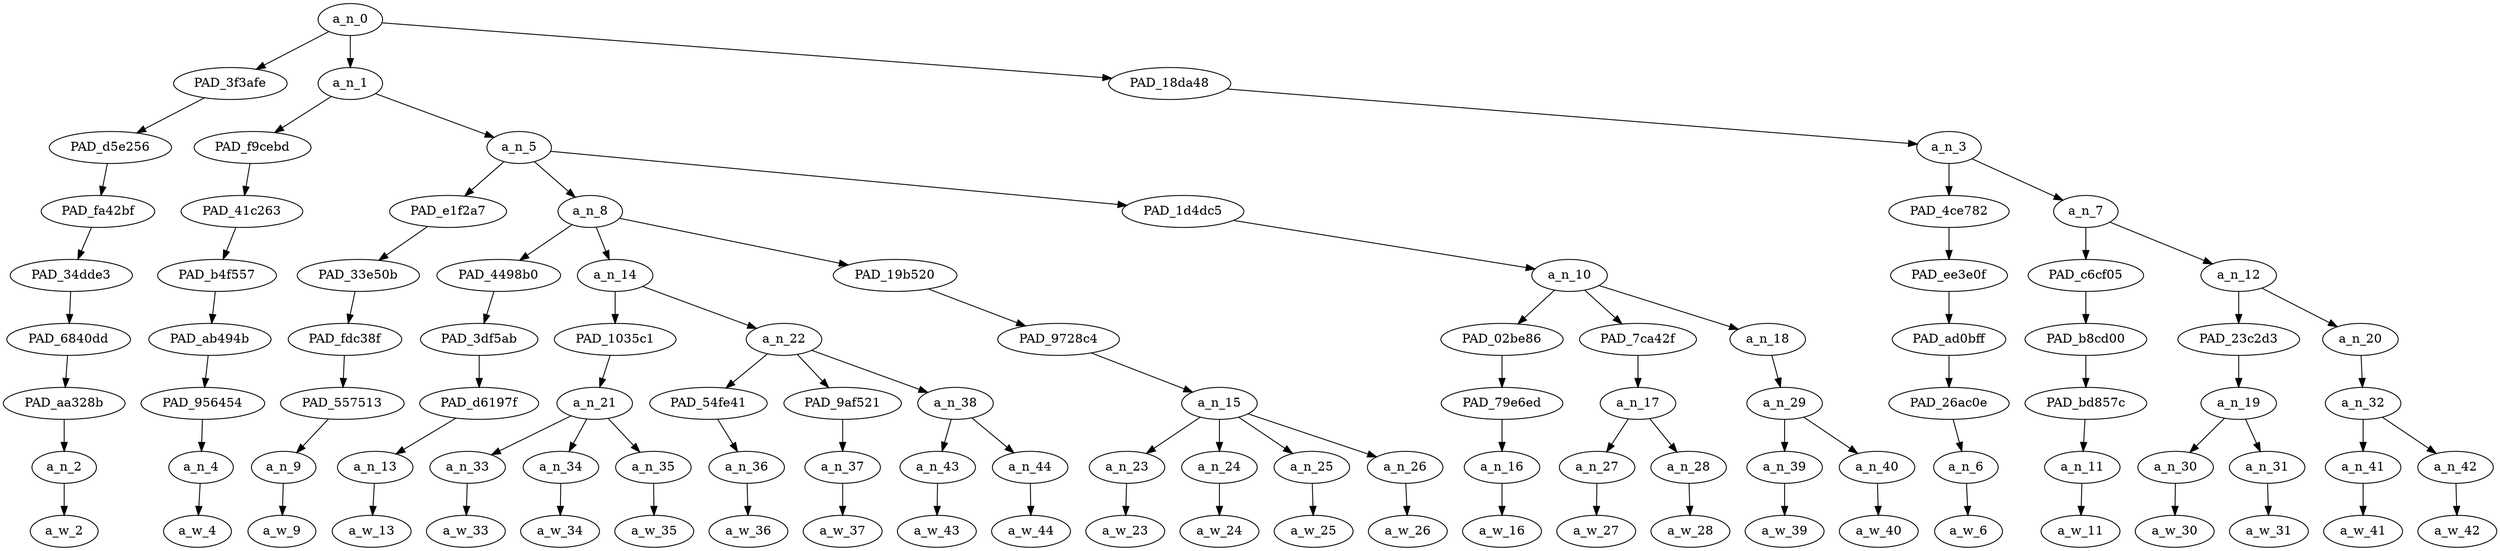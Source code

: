 strict digraph "" {
	a_n_0	[div_dir=1,
		index=0,
		level=8,
		pos="15.265432098765432,8!",
		text_span="[0, 1, 2, 3, 4, 5, 6, 7, 8, 9, 10, 11, 12, 13, 14, 15, 16, 17, 18, 19, 20, 21, 22, 23, 24, 25]",
		value=1.00000002];
	PAD_3f3afe	[div_dir=1,
		index=1,
		level=7,
		pos="19.0,7!",
		text_span="[19]",
		value=0.02938982];
	a_n_0 -> PAD_3f3afe;
	a_n_1	[div_dir=1,
		index=0,
		level=7,
		pos="5.671296296296297,7!",
		text_span="[0, 1, 2, 3, 4, 5, 6, 7, 8, 9, 10, 11, 12, 13, 14, 15, 16, 17, 18]",
		value=0.82595635];
	a_n_0 -> a_n_1;
	PAD_18da48	[div_dir=1,
		index=2,
		level=7,
		pos="21.125,7!",
		text_span="[20, 21, 22, 23, 24, 25]",
		value=0.14392258];
	a_n_0 -> PAD_18da48;
	PAD_d5e256	[div_dir=1,
		index=2,
		level=6,
		pos="19.0,6!",
		text_span="[19]",
		value=0.02938982];
	PAD_3f3afe -> PAD_d5e256;
	PAD_fa42bf	[div_dir=1,
		index=4,
		level=5,
		pos="19.0,5!",
		text_span="[19]",
		value=0.02938982];
	PAD_d5e256 -> PAD_fa42bf;
	PAD_34dde3	[div_dir=1,
		index=6,
		level=4,
		pos="19.0,4!",
		text_span="[19]",
		value=0.02938982];
	PAD_fa42bf -> PAD_34dde3;
	PAD_6840dd	[div_dir=1,
		index=9,
		level=3,
		pos="19.0,3!",
		text_span="[19]",
		value=0.02938982];
	PAD_34dde3 -> PAD_6840dd;
	PAD_aa328b	[div_dir=1,
		index=11,
		level=2,
		pos="19.0,2!",
		text_span="[19]",
		value=0.02938982];
	PAD_6840dd -> PAD_aa328b;
	a_n_2	[div_dir=1,
		index=19,
		level=1,
		pos="19.0,1!",
		text_span="[19]",
		value=0.02938982];
	PAD_aa328b -> a_n_2;
	a_w_2	[div_dir=0,
		index=19,
		level=0,
		pos="19,0!",
		text_span="[19]",
		value=and];
	a_n_2 -> a_w_2;
	PAD_f9cebd	[div_dir=1,
		index=0,
		level=6,
		pos="0.0,6!",
		text_span="[0]",
		value=0.08622281];
	a_n_1 -> PAD_f9cebd;
	a_n_5	[div_dir=1,
		index=1,
		level=6,
		pos="11.342592592592593,6!",
		text_span="[1, 2, 3, 4, 5, 6, 7, 8, 9, 10, 11, 12, 13, 14, 15, 16, 17, 18]",
		value=0.73899802];
	a_n_1 -> a_n_5;
	PAD_41c263	[div_dir=1,
		index=0,
		level=5,
		pos="0.0,5!",
		text_span="[0]",
		value=0.08622281];
	PAD_f9cebd -> PAD_41c263;
	PAD_b4f557	[div_dir=1,
		index=0,
		level=4,
		pos="0.0,4!",
		text_span="[0]",
		value=0.08622281];
	PAD_41c263 -> PAD_b4f557;
	PAD_ab494b	[div_dir=1,
		index=0,
		level=3,
		pos="0.0,3!",
		text_span="[0]",
		value=0.08622281];
	PAD_b4f557 -> PAD_ab494b;
	PAD_956454	[div_dir=1,
		index=0,
		level=2,
		pos="0.0,2!",
		text_span="[0]",
		value=0.08622281];
	PAD_ab494b -> PAD_956454;
	a_n_4	[div_dir=1,
		index=0,
		level=1,
		pos="0.0,1!",
		text_span="[0]",
		value=0.08622281];
	PAD_956454 -> a_n_4;
	a_w_4	[div_dir=0,
		index=0,
		level=0,
		pos="0,0!",
		text_span="[0]",
		value=zuckerberg];
	a_n_4 -> a_w_4;
	PAD_e1f2a7	[div_dir=1,
		index=2,
		level=5,
		pos="13.0,5!",
		text_span="[13]",
		value=0.01909840];
	a_n_5 -> PAD_e1f2a7;
	a_n_8	[div_dir=1,
		index=1,
		level=5,
		pos="5.361111111111112,5!",
		text_span="[1, 2, 3, 4, 5, 6, 7, 8, 9, 10, 11, 12]",
		value=0.46930362];
	a_n_5 -> a_n_8;
	PAD_1d4dc5	[div_dir=1,
		index=3,
		level=5,
		pos="15.666666666666666,5!",
		text_span="[14, 15, 16, 17, 18]",
		value=0.24987407];
	a_n_5 -> PAD_1d4dc5;
	PAD_33e50b	[div_dir=1,
		index=4,
		level=4,
		pos="13.0,4!",
		text_span="[13]",
		value=0.01909840];
	PAD_e1f2a7 -> PAD_33e50b;
	PAD_fdc38f	[div_dir=1,
		index=5,
		level=3,
		pos="13.0,3!",
		text_span="[13]",
		value=0.01909840];
	PAD_33e50b -> PAD_fdc38f;
	PAD_557513	[div_dir=1,
		index=7,
		level=2,
		pos="13.0,2!",
		text_span="[13]",
		value=0.01909840];
	PAD_fdc38f -> PAD_557513;
	a_n_9	[div_dir=1,
		index=13,
		level=1,
		pos="13.0,1!",
		text_span="[13]",
		value=0.01909840];
	PAD_557513 -> a_n_9;
	a_w_9	[div_dir=0,
		index=13,
		level=0,
		pos="13,0!",
		text_span="[13]",
		value=but];
	a_n_9 -> a_w_9;
	PAD_4498b0	[div_dir=1,
		index=1,
		level=4,
		pos="1.0,4!",
		text_span="[1]",
		value=0.03480671];
	a_n_8 -> PAD_4498b0;
	a_n_14	[div_dir=1,
		index=2,
		level=4,
		pos="4.583333333333334,4!",
		text_span="[2, 3, 4, 5, 6, 7, 8]",
		value=0.23261768];
	a_n_8 -> a_n_14;
	PAD_19b520	[div_dir=1,
		index=3,
		level=4,
		pos="10.5,4!",
		text_span="[9, 10, 11, 12]",
		value=0.20130243];
	a_n_8 -> PAD_19b520;
	PAD_3df5ab	[div_dir=1,
		index=1,
		level=3,
		pos="1.0,3!",
		text_span="[1]",
		value=0.03480671];
	PAD_4498b0 -> PAD_3df5ab;
	PAD_d6197f	[div_dir=1,
		index=1,
		level=2,
		pos="1.0,2!",
		text_span="[1]",
		value=0.03480671];
	PAD_3df5ab -> PAD_d6197f;
	a_n_13	[div_dir=1,
		index=1,
		level=1,
		pos="1.0,1!",
		text_span="[1]",
		value=0.03480671];
	PAD_d6197f -> a_n_13;
	a_w_13	[div_dir=0,
		index=1,
		level=0,
		pos="1,0!",
		text_span="[1]",
		value=loves];
	a_n_13 -> a_w_13;
	PAD_1035c1	[div_dir=1,
		index=2,
		level=3,
		pos="3.0,3!",
		text_span="[2, 3, 4]",
		value=0.09885249];
	a_n_14 -> PAD_1035c1;
	a_n_22	[div_dir=1,
		index=3,
		level=3,
		pos="6.166666666666667,3!",
		text_span="[5, 6, 7, 8]",
		value=0.13341759];
	a_n_14 -> a_n_22;
	a_n_21	[div_dir=1,
		index=2,
		level=2,
		pos="3.0,2!",
		text_span="[2, 3, 4]",
		value=0.09885249];
	PAD_1035c1 -> a_n_21;
	a_n_33	[div_dir=1,
		index=2,
		level=1,
		pos="2.0,1!",
		text_span="[2]",
		value=0.03334724];
	a_n_21 -> a_n_33;
	a_n_34	[div_dir=-1,
		index=3,
		level=1,
		pos="3.0,1!",
		text_span="[3]",
		value=0.03327734];
	a_n_21 -> a_n_34;
	a_n_35	[div_dir=1,
		index=4,
		level=1,
		pos="4.0,1!",
		text_span="[4]",
		value=0.03199882];
	a_n_21 -> a_n_35;
	a_w_33	[div_dir=0,
		index=2,
		level=0,
		pos="2,0!",
		text_span="[2]",
		value=live];
	a_n_33 -> a_w_33;
	a_w_34	[div_dir=0,
		index=3,
		level=0,
		pos="3,0!",
		text_span="[3]",
		value=streamed];
	a_n_34 -> a_w_34;
	a_w_35	[div_dir=0,
		index=4,
		level=0,
		pos="4,0!",
		text_span="[4]",
		value=violence];
	a_n_35 -> a_w_35;
	PAD_54fe41	[div_dir=1,
		index=3,
		level=2,
		pos="5.0,2!",
		text_span="[5]",
		value=0.02071852];
	a_n_22 -> PAD_54fe41;
	PAD_9af521	[div_dir=1,
		index=4,
		level=2,
		pos="6.0,2!",
		text_span="[6]",
		value=0.01907557];
	a_n_22 -> PAD_9af521;
	a_n_38	[div_dir=1,
		index=5,
		level=2,
		pos="7.5,2!",
		text_span="[7, 8]",
		value=0.09336007];
	a_n_22 -> a_n_38;
	a_n_36	[div_dir=1,
		index=5,
		level=1,
		pos="5.0,1!",
		text_span="[5]",
		value=0.02071852];
	PAD_54fe41 -> a_n_36;
	a_w_36	[div_dir=0,
		index=5,
		level=0,
		pos="5,0!",
		text_span="[5]",
		value=such];
	a_n_36 -> a_w_36;
	a_n_37	[div_dir=1,
		index=6,
		level=1,
		pos="6.0,1!",
		text_span="[6]",
		value=0.01907557];
	PAD_9af521 -> a_n_37;
	a_w_37	[div_dir=0,
		index=6,
		level=0,
		pos="6,0!",
		text_span="[6]",
		value=as];
	a_n_37 -> a_w_37;
	a_n_43	[div_dir=1,
		index=7,
		level=1,
		pos="7.0,1!",
		text_span="[7]",
		value=0.03447235];
	a_n_38 -> a_n_43;
	a_n_44	[div_dir=1,
		index=8,
		level=1,
		pos="8.0,1!",
		text_span="[8]",
		value=0.05867716];
	a_n_38 -> a_n_44;
	a_w_43	[div_dir=0,
		index=7,
		level=0,
		pos="7,0!",
		text_span="[7]",
		value=gang];
	a_n_43 -> a_w_43;
	a_w_44	[div_dir=0,
		index=8,
		level=0,
		pos="8,0!",
		text_span="[8]",
		value=rapes];
	a_n_44 -> a_w_44;
	PAD_9728c4	[div_dir=1,
		index=4,
		level=3,
		pos="10.5,3!",
		text_span="[9, 10, 11, 12]",
		value=0.20130243];
	PAD_19b520 -> PAD_9728c4;
	a_n_15	[div_dir=1,
		index=6,
		level=2,
		pos="10.5,2!",
		text_span="[9, 10, 11, 12]",
		value=0.20130243];
	PAD_9728c4 -> a_n_15;
	a_n_23	[div_dir=1,
		index=9,
		level=1,
		pos="9.0,1!",
		text_span="[9]",
		value=0.02073380];
	a_n_15 -> a_n_23;
	a_n_24	[div_dir=-1,
		index=10,
		level=1,
		pos="10.0,1!",
		text_span="[10]",
		value=0.05467317];
	a_n_15 -> a_n_24;
	a_n_25	[div_dir=1,
		index=11,
		level=1,
		pos="11.0,1!",
		text_span="[11]",
		value=0.05534719];
	a_n_15 -> a_n_25;
	a_n_26	[div_dir=1,
		index=12,
		level=1,
		pos="12.0,1!",
		text_span="[12]",
		value=0.07010438];
	a_n_15 -> a_n_26;
	a_w_23	[div_dir=0,
		index=9,
		level=0,
		pos="9,0!",
		text_span="[9]",
		value=the];
	a_n_23 -> a_w_23;
	a_w_24	[div_dir=0,
		index=10,
		level=0,
		pos="10,0!",
		text_span="[10]",
		value=pitiful];
	a_n_24 -> a_w_24;
	a_w_25	[div_dir=0,
		index=11,
		level=0,
		pos="11,0!",
		text_span="[11]",
		value=jew];
	a_n_25 -> a_w_25;
	a_w_26	[div_dir=0,
		index=12,
		level=0,
		pos="12,0!",
		text_span="[12]",
		value=cunt];
	a_n_26 -> a_w_26;
	a_n_10	[div_dir=1,
		index=5,
		level=4,
		pos="15.666666666666666,4!",
		text_span="[14, 15, 16, 17, 18]",
		value=0.24987407];
	PAD_1d4dc5 -> a_n_10;
	PAD_02be86	[div_dir=1,
		index=6,
		level=3,
		pos="14.0,3!",
		text_span="[14]",
		value=0.02473548];
	a_n_10 -> PAD_02be86;
	PAD_7ca42f	[div_dir=1,
		index=7,
		level=3,
		pos="15.5,3!",
		text_span="[15, 16]",
		value=0.11804139];
	a_n_10 -> PAD_7ca42f;
	a_n_18	[div_dir=1,
		index=8,
		level=3,
		pos="17.5,3!",
		text_span="[17, 18]",
		value=0.10663751];
	a_n_10 -> a_n_18;
	PAD_79e6ed	[div_dir=1,
		index=8,
		level=2,
		pos="14.0,2!",
		text_span="[14]",
		value=0.02473548];
	PAD_02be86 -> PAD_79e6ed;
	a_n_16	[div_dir=1,
		index=14,
		level=1,
		pos="14.0,1!",
		text_span="[14]",
		value=0.02473548];
	PAD_79e6ed -> a_n_16;
	a_w_16	[div_dir=0,
		index=14,
		level=0,
		pos="14,0!",
		text_span="[14]",
		value=call];
	a_n_16 -> a_w_16;
	a_n_17	[div_dir=1,
		index=9,
		level=2,
		pos="15.5,2!",
		text_span="[15, 16]",
		value=0.11804139];
	PAD_7ca42f -> a_n_17;
	a_n_27	[div_dir=-1,
		index=15,
		level=1,
		pos="15.0,1!",
		text_span="[15]",
		value=0.02575884];
	a_n_17 -> a_n_27;
	a_n_28	[div_dir=1,
		index=16,
		level=1,
		pos="16.0,1!",
		text_span="[16]",
		value=0.09194809];
	a_n_17 -> a_n_28;
	a_w_27	[div_dir=0,
		index=15,
		level=0,
		pos="15,0!",
		text_span="[15]",
		value=a];
	a_n_27 -> a_w_27;
	a_w_28	[div_dir=0,
		index=16,
		level=0,
		pos="16,0!",
		text_span="[16]",
		value=wetback];
	a_n_28 -> a_w_28;
	a_n_29	[div_dir=1,
		index=10,
		level=2,
		pos="17.5,2!",
		text_span="[17, 18]",
		value=0.10632673];
	a_n_18 -> a_n_29;
	a_n_39	[div_dir=1,
		index=17,
		level=1,
		pos="17.0,1!",
		text_span="[17]",
		value=0.03082933];
	a_n_29 -> a_n_39;
	a_n_40	[div_dir=1,
		index=18,
		level=1,
		pos="18.0,1!",
		text_span="[18]",
		value=0.07518662];
	a_n_29 -> a_n_40;
	a_w_39	[div_dir=0,
		index=17,
		level=0,
		pos="17,0!",
		text_span="[17]",
		value=a1];
	a_n_39 -> a_w_39;
	a_w_40	[div_dir=0,
		index=18,
		level=0,
		pos="18,0!",
		text_span="[18]",
		value=wetback1];
	a_n_40 -> a_w_40;
	a_n_3	[div_dir=1,
		index=3,
		level=6,
		pos="21.125,6!",
		text_span="[20, 21, 22, 23, 24, 25]",
		value=0.14392258];
	PAD_18da48 -> a_n_3;
	PAD_4ce782	[div_dir=1,
		index=5,
		level=5,
		pos="20.0,5!",
		text_span="[20]",
		value=0.02109895];
	a_n_3 -> PAD_4ce782;
	a_n_7	[div_dir=1,
		index=6,
		level=5,
		pos="22.25,5!",
		text_span="[21, 22, 23, 24, 25]",
		value=0.12266226];
	a_n_3 -> a_n_7;
	PAD_ee3e0f	[div_dir=1,
		index=7,
		level=4,
		pos="20.0,4!",
		text_span="[20]",
		value=0.02109895];
	PAD_4ce782 -> PAD_ee3e0f;
	PAD_ad0bff	[div_dir=1,
		index=10,
		level=3,
		pos="20.0,3!",
		text_span="[20]",
		value=0.02109895];
	PAD_ee3e0f -> PAD_ad0bff;
	PAD_26ac0e	[div_dir=1,
		index=12,
		level=2,
		pos="20.0,2!",
		text_span="[20]",
		value=0.02109895];
	PAD_ad0bff -> PAD_26ac0e;
	a_n_6	[div_dir=1,
		index=20,
		level=1,
		pos="20.0,1!",
		text_span="[20]",
		value=0.02109895];
	PAD_26ac0e -> a_n_6;
	a_w_6	[div_dir=0,
		index=20,
		level=0,
		pos="20,0!",
		text_span="[20]",
		value=you];
	a_n_6 -> a_w_6;
	PAD_c6cf05	[div_dir=1,
		index=8,
		level=4,
		pos="21.0,4!",
		text_span="[21]",
		value=0.01979529];
	a_n_7 -> PAD_c6cf05;
	a_n_12	[div_dir=1,
		index=9,
		level=4,
		pos="23.5,4!",
		text_span="[22, 23, 24, 25]",
		value=0.10270633];
	a_n_7 -> a_n_12;
	PAD_b8cd00	[div_dir=1,
		index=11,
		level=3,
		pos="21.0,3!",
		text_span="[21]",
		value=0.01979529];
	PAD_c6cf05 -> PAD_b8cd00;
	PAD_bd857c	[div_dir=1,
		index=13,
		level=2,
		pos="21.0,2!",
		text_span="[21]",
		value=0.01979529];
	PAD_b8cd00 -> PAD_bd857c;
	a_n_11	[div_dir=1,
		index=21,
		level=1,
		pos="21.0,1!",
		text_span="[21]",
		value=0.01979529];
	PAD_bd857c -> a_n_11;
	a_w_11	[div_dir=0,
		index=21,
		level=0,
		pos="21,0!",
		text_span="[21]",
		value=get];
	a_n_11 -> a_w_11;
	PAD_23c2d3	[div_dir=1,
		index=12,
		level=3,
		pos="22.5,3!",
		text_span="[22, 23]",
		value=0.04815795];
	a_n_12 -> PAD_23c2d3;
	a_n_20	[div_dir=1,
		index=13,
		level=3,
		pos="24.5,3!",
		text_span="[24, 25]",
		value=0.05440516];
	a_n_12 -> a_n_20;
	a_n_19	[div_dir=1,
		index=14,
		level=2,
		pos="22.5,2!",
		text_span="[22, 23]",
		value=0.04815795];
	PAD_23c2d3 -> a_n_19;
	a_n_30	[div_dir=1,
		index=22,
		level=1,
		pos="22.0,1!",
		text_span="[22]",
		value=0.02440178];
	a_n_19 -> a_n_30;
	a_n_31	[div_dir=1,
		index=23,
		level=1,
		pos="23.0,1!",
		text_span="[23]",
		value=0.02358303];
	a_n_19 -> a_n_31;
	a_w_30	[div_dir=0,
		index=22,
		level=0,
		pos="22,0!",
		text_span="[22]",
		value="<number>"];
	a_n_30 -> a_w_30;
	a_w_31	[div_dir=0,
		index=23,
		level=0,
		pos="23,0!",
		text_span="[23]",
		value=days];
	a_n_31 -> a_w_31;
	a_n_32	[div_dir=1,
		index=15,
		level=2,
		pos="24.5,2!",
		text_span="[24, 25]",
		value=0.05435657];
	a_n_20 -> a_n_32;
	a_n_41	[div_dir=-1,
		index=24,
		level=1,
		pos="24.0,1!",
		text_span="[24]",
		value=0.02493283];
	a_n_32 -> a_n_41;
	a_n_42	[div_dir=1,
		index=25,
		level=1,
		pos="25.0,1!",
		text_span="[25]",
		value=0.02937516];
	a_n_32 -> a_n_42;
	a_w_41	[div_dir=0,
		index=24,
		level=0,
		pos="24,0!",
		text_span="[24]",
		value=fucking];
	a_n_41 -> a_w_41;
	a_w_42	[div_dir=0,
		index=25,
		level=0,
		pos="25,0!",
		text_span="[25]",
		value=psycho];
	a_n_42 -> a_w_42;
}

